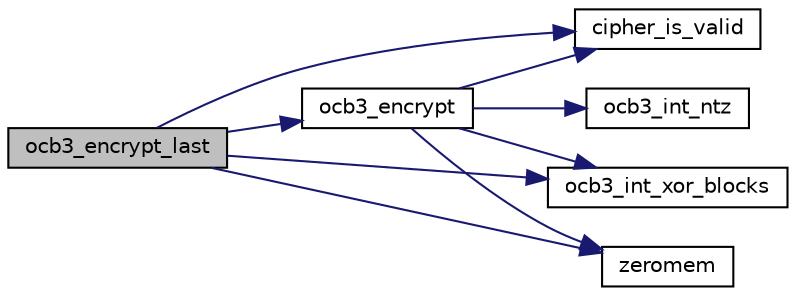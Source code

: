 digraph "ocb3_encrypt_last"
{
 // LATEX_PDF_SIZE
  edge [fontname="Helvetica",fontsize="10",labelfontname="Helvetica",labelfontsize="10"];
  node [fontname="Helvetica",fontsize="10",shape=record];
  rankdir="LR";
  Node0 [label="ocb3_encrypt_last",height=0.2,width=0.4,color="black", fillcolor="grey75", style="filled", fontcolor="black",tooltip="Finish an OCB (encryption) stream."];
  Node0 -> Node1 [color="midnightblue",fontsize="10",style="solid"];
  Node1 [label="cipher_is_valid",height=0.2,width=0.4,color="black", fillcolor="white", style="filled",URL="$tomcrypt__cipher_8h.html#ac30eb68934c4ca07205344dc9d159221",tooltip=" "];
  Node0 -> Node2 [color="midnightblue",fontsize="10",style="solid"];
  Node2 [label="ocb3_encrypt",height=0.2,width=0.4,color="black", fillcolor="white", style="filled",URL="$ocb3__encrypt_8c.html#a0e9e87fe853d64959bd70533d1952bfa",tooltip="Encrypt blocks of data with OCB."];
  Node2 -> Node1 [color="midnightblue",fontsize="10",style="solid"];
  Node2 -> Node3 [color="midnightblue",fontsize="10",style="solid"];
  Node3 [label="ocb3_int_ntz",height=0.2,width=0.4,color="black", fillcolor="white", style="filled",URL="$ocb3__int__ntz_8c.html#ac4af92f890be670e795a758ec452b402",tooltip="Returns the number of leading zero bits [from lsb up] (internal function)"];
  Node2 -> Node4 [color="midnightblue",fontsize="10",style="solid"];
  Node4 [label="ocb3_int_xor_blocks",height=0.2,width=0.4,color="black", fillcolor="white", style="filled",URL="$ocb3__int__xor__blocks_8c.html#a5bf6caa4615657cdfd8f8941620a987c",tooltip="Compute xor for two blocks of bytes 'out = block_a XOR block_b' (internal function)"];
  Node2 -> Node5 [color="midnightblue",fontsize="10",style="solid"];
  Node5 [label="zeromem",height=0.2,width=0.4,color="black", fillcolor="white", style="filled",URL="$tomcrypt__misc_8h.html#a63b6e188713790263bfd3612fe8b398f",tooltip="Zero a block of memory."];
  Node0 -> Node4 [color="midnightblue",fontsize="10",style="solid"];
  Node0 -> Node5 [color="midnightblue",fontsize="10",style="solid"];
}
